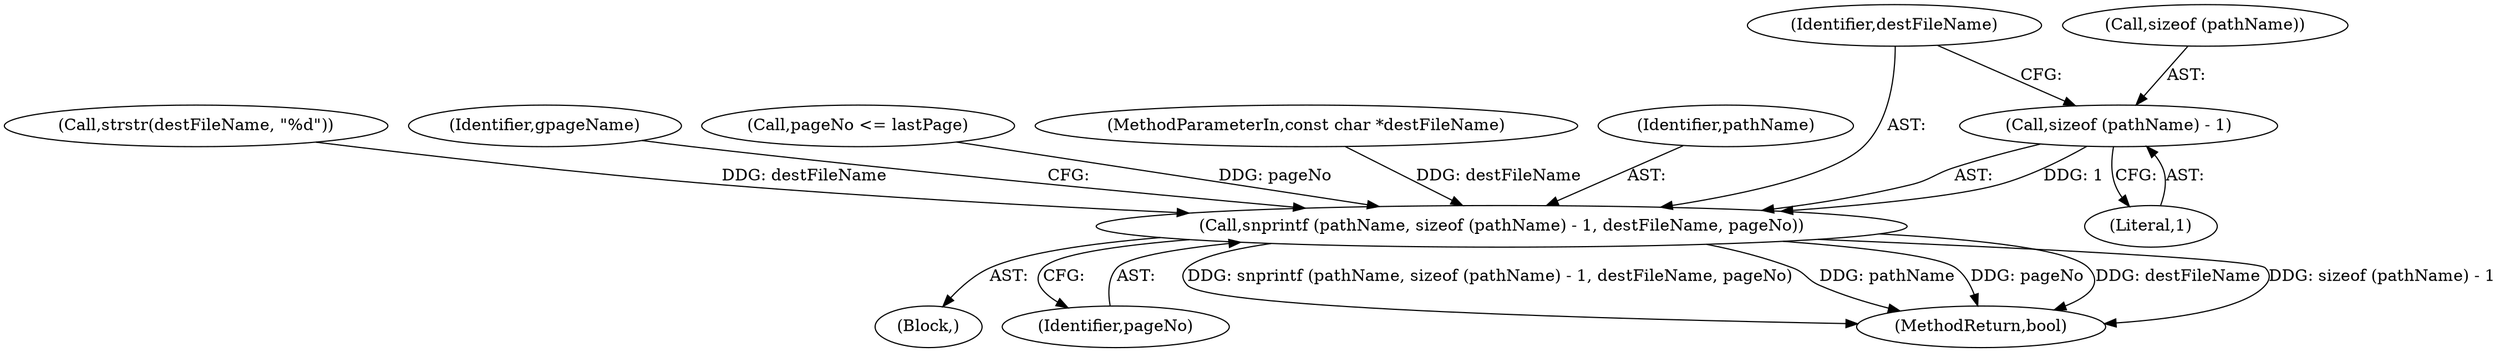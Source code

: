 digraph "0_poppler_61f79b8447c3ac8ab5a26e79e0c28053ffdccf75@API" {
"1000192" [label="(Call,sizeof (pathName) - 1)"];
"1000190" [label="(Call,snprintf (pathName, sizeof (pathName) - 1, destFileName, pageNo))"];
"1000166" [label="(Call,strstr(destFileName, \"%d\"))"];
"1000200" [label="(Identifier,gpageName)"];
"1000190" [label="(Call,snprintf (pathName, sizeof (pathName) - 1, destFileName, pageNo))"];
"1000195" [label="(Literal,1)"];
"1000184" [label="(Call,pageNo <= lastPage)"];
"1000189" [label="(Block,)"];
"1000193" [label="(Call,sizeof (pathName))"];
"1000197" [label="(Identifier,pageNo)"];
"1000102" [label="(MethodParameterIn,const char *destFileName)"];
"1000191" [label="(Identifier,pathName)"];
"1000240" [label="(MethodReturn,bool)"];
"1000196" [label="(Identifier,destFileName)"];
"1000192" [label="(Call,sizeof (pathName) - 1)"];
"1000192" -> "1000190"  [label="AST: "];
"1000192" -> "1000195"  [label="CFG: "];
"1000193" -> "1000192"  [label="AST: "];
"1000195" -> "1000192"  [label="AST: "];
"1000196" -> "1000192"  [label="CFG: "];
"1000192" -> "1000190"  [label="DDG: 1"];
"1000190" -> "1000189"  [label="AST: "];
"1000190" -> "1000197"  [label="CFG: "];
"1000191" -> "1000190"  [label="AST: "];
"1000196" -> "1000190"  [label="AST: "];
"1000197" -> "1000190"  [label="AST: "];
"1000200" -> "1000190"  [label="CFG: "];
"1000190" -> "1000240"  [label="DDG: snprintf (pathName, sizeof (pathName) - 1, destFileName, pageNo)"];
"1000190" -> "1000240"  [label="DDG: pathName"];
"1000190" -> "1000240"  [label="DDG: pageNo"];
"1000190" -> "1000240"  [label="DDG: destFileName"];
"1000190" -> "1000240"  [label="DDG: sizeof (pathName) - 1"];
"1000166" -> "1000190"  [label="DDG: destFileName"];
"1000102" -> "1000190"  [label="DDG: destFileName"];
"1000184" -> "1000190"  [label="DDG: pageNo"];
}
